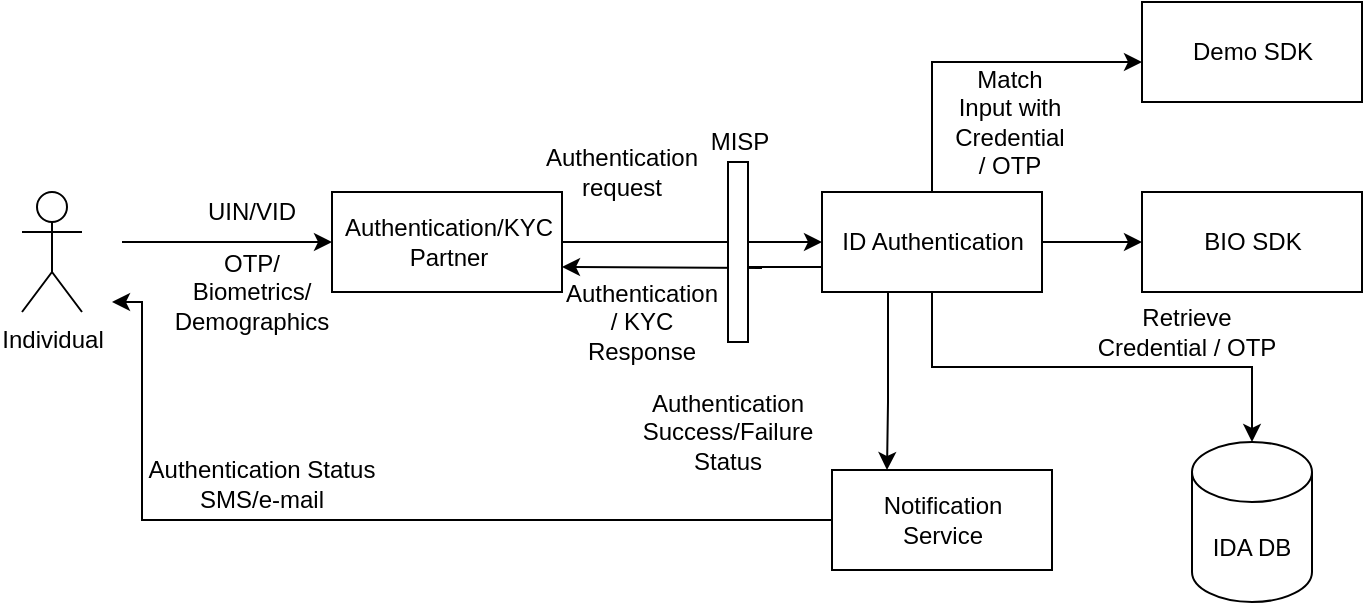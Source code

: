 <mxfile version="16.5.2" type="github">
  <diagram id="1dYNKg-0c9NFS9p8_zLA" name="Page-1">
    <mxGraphModel dx="782" dy="468" grid="1" gridSize="10" guides="1" tooltips="1" connect="1" arrows="1" fold="1" page="1" pageScale="1" pageWidth="827" pageHeight="1169" math="0" shadow="0">
      <root>
        <mxCell id="0" />
        <mxCell id="1" parent="0" />
        <mxCell id="HqsBoaqwo4W7X47mig_Q-12" style="edgeStyle=orthogonalEdgeStyle;rounded=0;orthogonalLoop=1;jettySize=auto;html=1;entryX=0;entryY=0.5;entryDx=0;entryDy=0;" parent="1" target="HqsBoaqwo4W7X47mig_Q-4" edge="1">
          <mxGeometry relative="1" as="geometry">
            <mxPoint x="170" y="280" as="sourcePoint" />
            <Array as="points">
              <mxPoint x="250" y="280" />
              <mxPoint x="250" y="280" />
            </Array>
          </mxGeometry>
        </mxCell>
        <mxCell id="HqsBoaqwo4W7X47mig_Q-3" value="Individual" style="shape=umlActor;verticalLabelPosition=bottom;verticalAlign=top;html=1;" parent="1" vertex="1">
          <mxGeometry x="120" y="255" width="30" height="60" as="geometry" />
        </mxCell>
        <mxCell id="HqsBoaqwo4W7X47mig_Q-11" style="edgeStyle=orthogonalEdgeStyle;rounded=0;orthogonalLoop=1;jettySize=auto;html=1;exitX=1;exitY=0.5;exitDx=0;exitDy=0;" parent="1" source="HqsBoaqwo4W7X47mig_Q-4" target="HqsBoaqwo4W7X47mig_Q-7" edge="1">
          <mxGeometry relative="1" as="geometry" />
        </mxCell>
        <mxCell id="HqsBoaqwo4W7X47mig_Q-4" value="Authentication/KYC &lt;br&gt;Partner" style="html=1;" parent="1" vertex="1">
          <mxGeometry x="275" y="255" width="115" height="50" as="geometry" />
        </mxCell>
        <mxCell id="HqsBoaqwo4W7X47mig_Q-14" style="edgeStyle=orthogonalEdgeStyle;rounded=0;orthogonalLoop=1;jettySize=auto;html=1;exitX=0.5;exitY=1;exitDx=0;exitDy=0;" parent="1" source="HqsBoaqwo4W7X47mig_Q-7" target="HqsBoaqwo4W7X47mig_Q-13" edge="1">
          <mxGeometry relative="1" as="geometry" />
        </mxCell>
        <mxCell id="HqsBoaqwo4W7X47mig_Q-17" style="edgeStyle=orthogonalEdgeStyle;rounded=0;orthogonalLoop=1;jettySize=auto;html=1;exitX=1;exitY=0.5;exitDx=0;exitDy=0;entryX=0;entryY=0.5;entryDx=0;entryDy=0;" parent="1" source="HqsBoaqwo4W7X47mig_Q-7" target="HqsBoaqwo4W7X47mig_Q-15" edge="1">
          <mxGeometry relative="1" as="geometry" />
        </mxCell>
        <mxCell id="HqsBoaqwo4W7X47mig_Q-18" style="edgeStyle=orthogonalEdgeStyle;rounded=0;orthogonalLoop=1;jettySize=auto;html=1;exitX=0.5;exitY=0;exitDx=0;exitDy=0;" parent="1" source="HqsBoaqwo4W7X47mig_Q-7" target="HqsBoaqwo4W7X47mig_Q-16" edge="1">
          <mxGeometry relative="1" as="geometry">
            <Array as="points">
              <mxPoint x="575" y="190" />
            </Array>
          </mxGeometry>
        </mxCell>
        <mxCell id="HqsBoaqwo4W7X47mig_Q-21" style="edgeStyle=orthogonalEdgeStyle;rounded=0;orthogonalLoop=1;jettySize=auto;html=1;exitX=0.25;exitY=1;exitDx=0;exitDy=0;entryX=0.25;entryY=0;entryDx=0;entryDy=0;" parent="1" source="HqsBoaqwo4W7X47mig_Q-7" target="HqsBoaqwo4W7X47mig_Q-20" edge="1">
          <mxGeometry relative="1" as="geometry">
            <Array as="points">
              <mxPoint x="553" y="305" />
              <mxPoint x="553" y="360" />
            </Array>
          </mxGeometry>
        </mxCell>
        <mxCell id="HqsBoaqwo4W7X47mig_Q-28" style="edgeStyle=orthogonalEdgeStyle;rounded=0;orthogonalLoop=1;jettySize=auto;html=1;exitX=0;exitY=0.75;exitDx=0;exitDy=0;entryX=1;entryY=0.75;entryDx=0;entryDy=0;startArrow=none;" parent="1" source="fmAicMVyh8D6lssBpDnl-3" target="HqsBoaqwo4W7X47mig_Q-4" edge="1">
          <mxGeometry relative="1" as="geometry">
            <Array as="points">
              <mxPoint x="490" y="293" />
              <mxPoint x="440" y="293" />
            </Array>
          </mxGeometry>
        </mxCell>
        <mxCell id="HqsBoaqwo4W7X47mig_Q-7" value="ID Authentication" style="html=1;" parent="1" vertex="1">
          <mxGeometry x="520" y="255" width="110" height="50" as="geometry" />
        </mxCell>
        <mxCell id="HqsBoaqwo4W7X47mig_Q-13" value="IDA DB" style="shape=cylinder3;whiteSpace=wrap;html=1;boundedLbl=1;backgroundOutline=1;size=15;" parent="1" vertex="1">
          <mxGeometry x="705" y="380" width="60" height="80" as="geometry" />
        </mxCell>
        <mxCell id="HqsBoaqwo4W7X47mig_Q-15" value="BIO SDK" style="html=1;" parent="1" vertex="1">
          <mxGeometry x="680" y="255" width="110" height="50" as="geometry" />
        </mxCell>
        <mxCell id="HqsBoaqwo4W7X47mig_Q-16" value="Demo SDK" style="html=1;" parent="1" vertex="1">
          <mxGeometry x="680" y="160" width="110" height="50" as="geometry" />
        </mxCell>
        <mxCell id="HqsBoaqwo4W7X47mig_Q-22" style="edgeStyle=orthogonalEdgeStyle;rounded=0;orthogonalLoop=1;jettySize=auto;html=1;exitX=0;exitY=0.5;exitDx=0;exitDy=0;" parent="1" source="HqsBoaqwo4W7X47mig_Q-20" edge="1">
          <mxGeometry relative="1" as="geometry">
            <mxPoint x="165" y="310" as="targetPoint" />
            <Array as="points">
              <mxPoint x="180" y="419" />
              <mxPoint x="180" y="310" />
            </Array>
          </mxGeometry>
        </mxCell>
        <mxCell id="HqsBoaqwo4W7X47mig_Q-20" value="Notification&lt;br&gt;Service" style="html=1;" parent="1" vertex="1">
          <mxGeometry x="525" y="394" width="110" height="50" as="geometry" />
        </mxCell>
        <mxCell id="HqsBoaqwo4W7X47mig_Q-23" value="UIN/VID" style="text;html=1;strokeColor=none;fillColor=none;align=center;verticalAlign=middle;whiteSpace=wrap;rounded=0;" parent="1" vertex="1">
          <mxGeometry x="205" y="250" width="60" height="30" as="geometry" />
        </mxCell>
        <mxCell id="HqsBoaqwo4W7X47mig_Q-24" value="OTP/&lt;br&gt;Biometrics/&lt;br&gt;Demographics" style="text;html=1;strokeColor=none;fillColor=none;align=center;verticalAlign=middle;whiteSpace=wrap;rounded=0;" parent="1" vertex="1">
          <mxGeometry x="205" y="290" width="60" height="30" as="geometry" />
        </mxCell>
        <mxCell id="HqsBoaqwo4W7X47mig_Q-25" value="Authentication&lt;br&gt;request" style="text;html=1;strokeColor=none;fillColor=none;align=center;verticalAlign=middle;whiteSpace=wrap;rounded=0;" parent="1" vertex="1">
          <mxGeometry x="390" y="230" width="60" height="30" as="geometry" />
        </mxCell>
        <mxCell id="HqsBoaqwo4W7X47mig_Q-26" value="Authentication / KYC&lt;br&gt;Response" style="text;html=1;strokeColor=none;fillColor=none;align=center;verticalAlign=middle;whiteSpace=wrap;rounded=0;" parent="1" vertex="1">
          <mxGeometry x="400" y="305" width="60" height="30" as="geometry" />
        </mxCell>
        <mxCell id="HqsBoaqwo4W7X47mig_Q-29" value="Authentication Status SMS/e-mail" style="text;html=1;strokeColor=none;fillColor=none;align=center;verticalAlign=middle;whiteSpace=wrap;rounded=0;" parent="1" vertex="1">
          <mxGeometry x="180" y="386" width="120" height="30" as="geometry" />
        </mxCell>
        <mxCell id="fmAicMVyh8D6lssBpDnl-3" value="" style="rounded=0;whiteSpace=wrap;html=1;" parent="1" vertex="1">
          <mxGeometry x="473" y="240" width="10" height="90" as="geometry" />
        </mxCell>
        <mxCell id="fmAicMVyh8D6lssBpDnl-8" value="" style="edgeStyle=orthogonalEdgeStyle;rounded=0;orthogonalLoop=1;jettySize=auto;html=1;exitX=0;exitY=0.75;exitDx=0;exitDy=0;entryX=1;entryY=0.75;entryDx=0;entryDy=0;endArrow=none;" parent="1" source="HqsBoaqwo4W7X47mig_Q-7" target="fmAicMVyh8D6lssBpDnl-3" edge="1">
          <mxGeometry relative="1" as="geometry">
            <mxPoint x="520" y="292.5" as="sourcePoint" />
            <mxPoint x="390" y="292.5" as="targetPoint" />
          </mxGeometry>
        </mxCell>
        <mxCell id="fmAicMVyh8D6lssBpDnl-9" value="MISP" style="text;html=1;strokeColor=none;fillColor=none;align=center;verticalAlign=middle;whiteSpace=wrap;rounded=0;" parent="1" vertex="1">
          <mxGeometry x="449" y="215" width="60" height="30" as="geometry" />
        </mxCell>
        <mxCell id="fmAicMVyh8D6lssBpDnl-16" value="Retrieve Credential / OTP" style="text;html=1;strokeColor=none;fillColor=none;align=center;verticalAlign=middle;whiteSpace=wrap;rounded=0;" parent="1" vertex="1">
          <mxGeometry x="655" y="310" width="95" height="30" as="geometry" />
        </mxCell>
        <mxCell id="fmAicMVyh8D6lssBpDnl-17" value="Match Input with Credential / OTP" style="text;html=1;strokeColor=none;fillColor=none;align=center;verticalAlign=middle;whiteSpace=wrap;rounded=0;" parent="1" vertex="1">
          <mxGeometry x="584" y="205" width="60" height="30" as="geometry" />
        </mxCell>
        <mxCell id="fmAicMVyh8D6lssBpDnl-21" value="Authentication Success/Failure Status" style="text;html=1;strokeColor=none;fillColor=none;align=center;verticalAlign=middle;whiteSpace=wrap;rounded=0;" parent="1" vertex="1">
          <mxGeometry x="443" y="360" width="60" height="30" as="geometry" />
        </mxCell>
      </root>
    </mxGraphModel>
  </diagram>
</mxfile>
